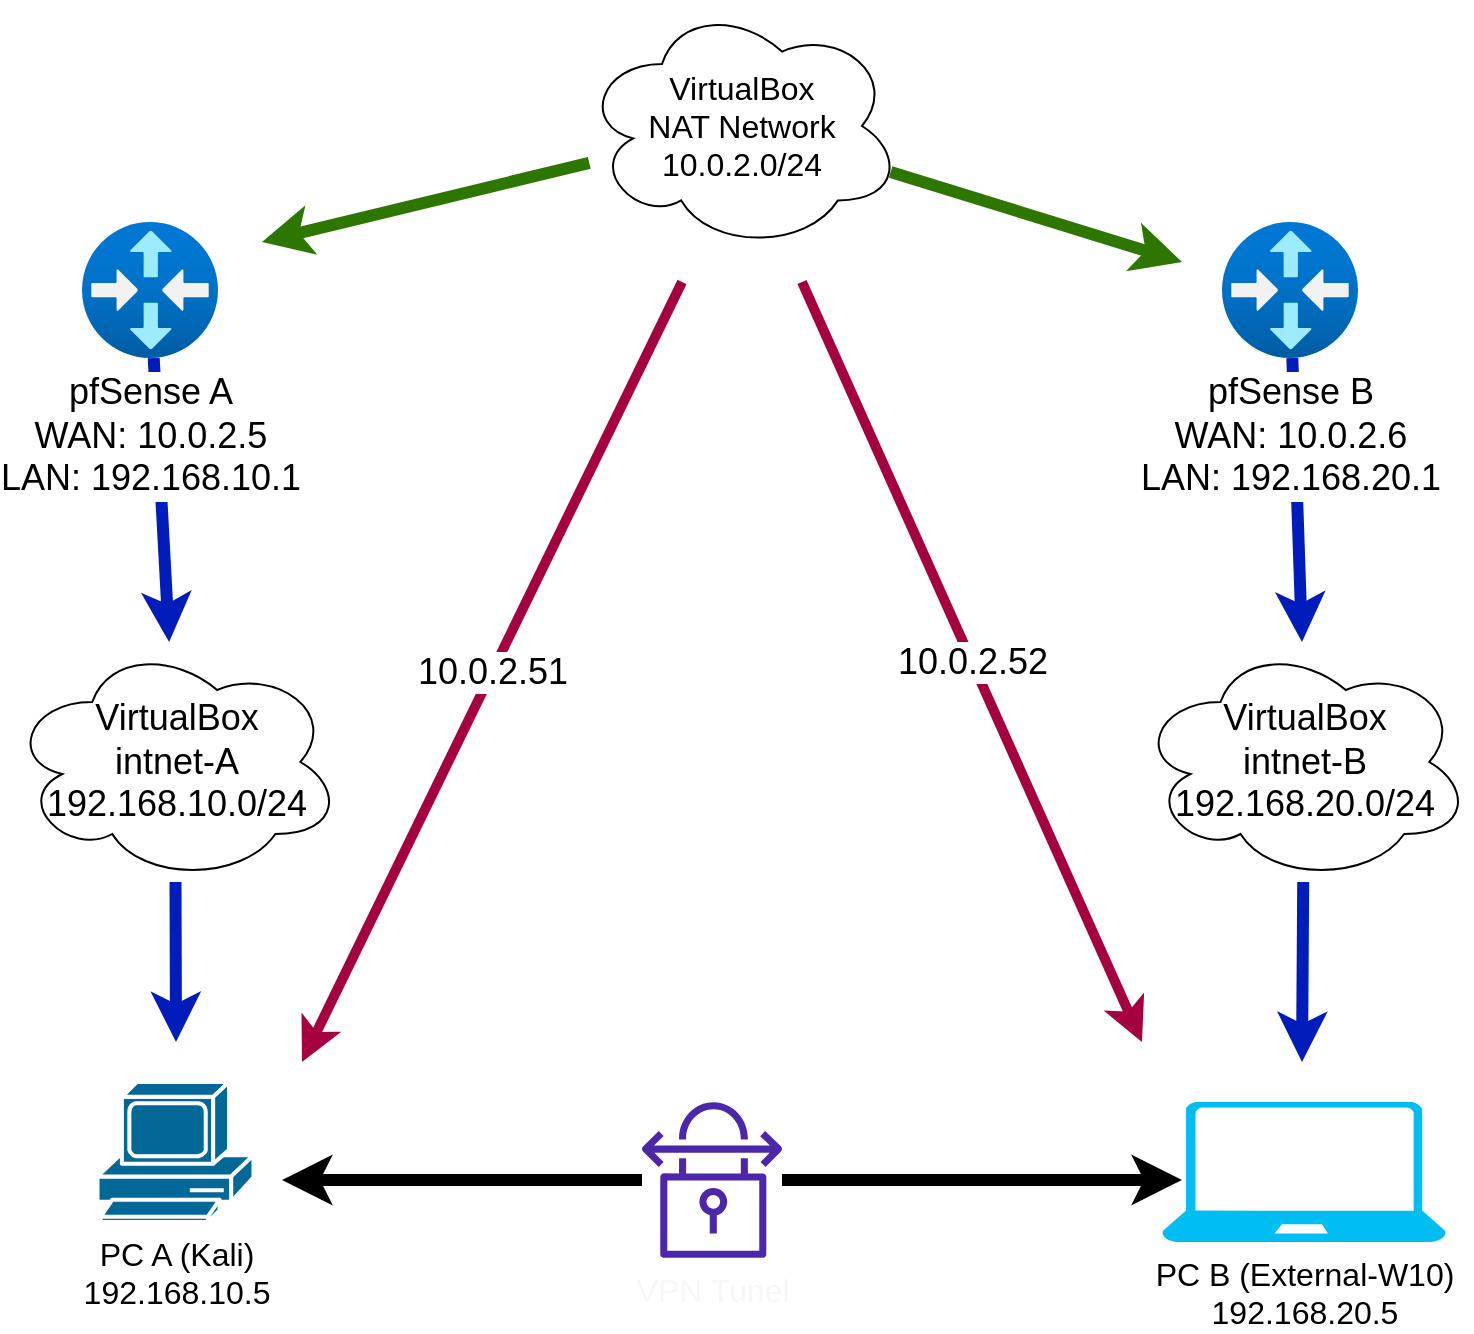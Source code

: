 <mxfile>
    <diagram id="CAGhkkLFCOdJS6Z2vXz-" name="Page-1">
        <mxGraphModel dx="1132" dy="779" grid="1" gridSize="10" guides="1" tooltips="1" connect="1" arrows="1" fold="1" page="1" pageScale="1" pageWidth="850" pageHeight="1100" math="0" shadow="0">
            <root>
                <mxCell id="0"/>
                <mxCell id="1" parent="0"/>
                <mxCell id="2" style="edgeStyle=none;html=1;fillColor=#60a917;strokeColor=#2D7600;strokeWidth=6;" edge="1" parent="1" source="4">
                    <mxGeometry relative="1" as="geometry">
                        <mxPoint x="160" y="120" as="targetPoint"/>
                    </mxGeometry>
                </mxCell>
                <mxCell id="3" style="edgeStyle=none;html=1;fillColor=#60a917;strokeColor=#2D7600;strokeWidth=6;" edge="1" parent="1" source="4">
                    <mxGeometry relative="1" as="geometry">
                        <mxPoint x="620" y="130" as="targetPoint"/>
                    </mxGeometry>
                </mxCell>
                <mxCell id="19" value="&lt;font style=&quot;font-size: 18px;&quot;&gt;10.0.2.51&lt;/font&gt;" style="edgeStyle=none;html=1;fillColor=#d80073;strokeColor=#A50040;strokeWidth=5;" edge="1" parent="1">
                    <mxGeometry relative="1" as="geometry">
                        <mxPoint x="180" y="530" as="targetPoint"/>
                        <mxPoint x="370" y="140" as="sourcePoint"/>
                    </mxGeometry>
                </mxCell>
                <mxCell id="4" value="&lt;font size=&quot;3&quot;&gt;VirtualBox&lt;br&gt;NAT Network&lt;br&gt;10.0.2.0/24&lt;br&gt;&lt;/font&gt;" style="ellipse;shape=cloud;whiteSpace=wrap;html=1;" vertex="1" parent="1">
                    <mxGeometry x="320" width="160" height="124" as="geometry"/>
                </mxCell>
                <mxCell id="5" style="edgeStyle=none;html=1;strokeWidth=6;fillColor=#0050ef;strokeColor=#001DBC;" edge="1" parent="1" source="6">
                    <mxGeometry relative="1" as="geometry">
                        <mxPoint x="117" y="520" as="targetPoint"/>
                    </mxGeometry>
                </mxCell>
                <mxCell id="6" value="&lt;font style=&quot;font-size: 18px;&quot;&gt;VirtualBox&lt;br style=&quot;&quot;&gt;intnet-A&lt;br&gt;192.168.10.0/24&lt;/font&gt;" style="ellipse;shape=cloud;whiteSpace=wrap;html=1;" vertex="1" parent="1">
                    <mxGeometry x="33.5" y="320" width="166.5" height="120" as="geometry"/>
                </mxCell>
                <mxCell id="7" style="edgeStyle=none;html=1;strokeWidth=6;fillColor=#0050ef;strokeColor=#001DBC;" edge="1" parent="1" source="8">
                    <mxGeometry relative="1" as="geometry">
                        <mxPoint x="680" y="530" as="targetPoint"/>
                    </mxGeometry>
                </mxCell>
                <mxCell id="8" value="&lt;span style=&quot;font-size: 18px;&quot;&gt;VirtualBox&lt;/span&gt;&lt;br style=&quot;font-size: 18px;&quot;&gt;&lt;span style=&quot;font-size: 18px;&quot;&gt;intnet-B&lt;/span&gt;&lt;br style=&quot;font-size: 18px;&quot;&gt;&lt;span style=&quot;font-size: 18px;&quot;&gt;192.168.20.0/24&lt;/span&gt;" style="ellipse;shape=cloud;whiteSpace=wrap;html=1;" vertex="1" parent="1">
                    <mxGeometry x="597.5" y="320" width="167" height="120" as="geometry"/>
                </mxCell>
                <mxCell id="9" style="edgeStyle=none;html=1;strokeWidth=6;fillColor=#0050ef;strokeColor=#001DBC;" edge="1" parent="1" source="10" target="6">
                    <mxGeometry relative="1" as="geometry"/>
                </mxCell>
                <mxCell id="10" value="&lt;font style=&quot;font-size: 18px;&quot;&gt;pfSense A&lt;br&gt;WAN: 10.0.2.5&lt;br&gt;LAN: 192.168.10.1&lt;/font&gt;" style="aspect=fixed;html=1;points=[];align=center;image;fontSize=12;image=img/lib/azure2/networking/Virtual_Router.svg;" vertex="1" parent="1">
                    <mxGeometry x="70" y="110" width="68" height="68" as="geometry"/>
                </mxCell>
                <mxCell id="11" style="edgeStyle=none;html=1;strokeWidth=6;fillColor=#0050ef;strokeColor=#001DBC;" edge="1" parent="1" source="12">
                    <mxGeometry relative="1" as="geometry">
                        <mxPoint x="680" y="320" as="targetPoint"/>
                    </mxGeometry>
                </mxCell>
                <mxCell id="12" value="&lt;span style=&quot;font-size: 18px;&quot;&gt;pfSense B&lt;/span&gt;&lt;br style=&quot;font-size: 18px;&quot;&gt;&lt;span style=&quot;font-size: 18px;&quot;&gt;WAN: 10.0.2.6&lt;/span&gt;&lt;br style=&quot;font-size: 18px;&quot;&gt;&lt;span style=&quot;font-size: 18px;&quot;&gt;LAN: 192.168.20.1&lt;/span&gt;" style="aspect=fixed;html=1;points=[];align=center;image;fontSize=12;image=img/lib/azure2/networking/Virtual_Router.svg;" vertex="1" parent="1">
                    <mxGeometry x="640" y="110" width="68" height="68" as="geometry"/>
                </mxCell>
                <mxCell id="13" style="edgeStyle=none;html=1;strokeWidth=6;fontSize=18;" edge="1" parent="1" source="15">
                    <mxGeometry relative="1" as="geometry">
                        <mxPoint x="620" y="589" as="targetPoint"/>
                    </mxGeometry>
                </mxCell>
                <mxCell id="14" style="edgeStyle=none;html=1;strokeWidth=6;fontSize=18;" edge="1" parent="1" source="15">
                    <mxGeometry relative="1" as="geometry">
                        <mxPoint x="170" y="589" as="targetPoint"/>
                    </mxGeometry>
                </mxCell>
                <mxCell id="15" value="&lt;font color=&quot;#f7f7f7&quot; size=&quot;3&quot;&gt;VPN Tunel&lt;/font&gt;" style="sketch=0;outlineConnect=0;fontColor=#232F3E;gradientColor=none;fillColor=#4D27AA;strokeColor=none;dashed=0;verticalLabelPosition=bottom;verticalAlign=top;align=center;html=1;fontSize=12;fontStyle=0;aspect=fixed;pointerEvents=1;shape=mxgraph.aws4.vpn_connection;" vertex="1" parent="1">
                    <mxGeometry x="350" y="550" width="70" height="78" as="geometry"/>
                </mxCell>
                <mxCell id="16" value="&lt;font size=&quot;3&quot;&gt;PC A (Kali)&lt;br&gt;192.168.10.5&lt;br&gt;&lt;/font&gt;" style="shape=mxgraph.cisco.computers_and_peripherals.pc;html=1;pointerEvents=1;dashed=0;fillColor=#036897;strokeColor=#ffffff;strokeWidth=2;verticalLabelPosition=bottom;verticalAlign=top;align=center;outlineConnect=0;" vertex="1" parent="1">
                    <mxGeometry x="77.75" y="540" width="78" height="70" as="geometry"/>
                </mxCell>
                <mxCell id="17" value="&lt;font style=&quot;font-size: 16px;&quot;&gt;PC B (External-W10)&lt;br&gt;192.168.20.5&lt;br&gt;&lt;/font&gt;" style="verticalLabelPosition=bottom;html=1;verticalAlign=top;align=center;strokeColor=none;fillColor=#00BEF2;shape=mxgraph.azure.laptop;pointerEvents=1;" vertex="1" parent="1">
                    <mxGeometry x="610" y="550" width="142" height="70" as="geometry"/>
                </mxCell>
                <mxCell id="20" value="&lt;span style=&quot;font-size: 18px;&quot;&gt;10.0.2.52&lt;/span&gt;" style="edgeStyle=none;html=1;fillColor=#d80073;strokeColor=#A50040;strokeWidth=5;" edge="1" parent="1">
                    <mxGeometry relative="1" as="geometry">
                        <mxPoint x="600" y="520" as="targetPoint"/>
                        <mxPoint x="430" y="140" as="sourcePoint"/>
                    </mxGeometry>
                </mxCell>
            </root>
        </mxGraphModel>
    </diagram>
</mxfile>